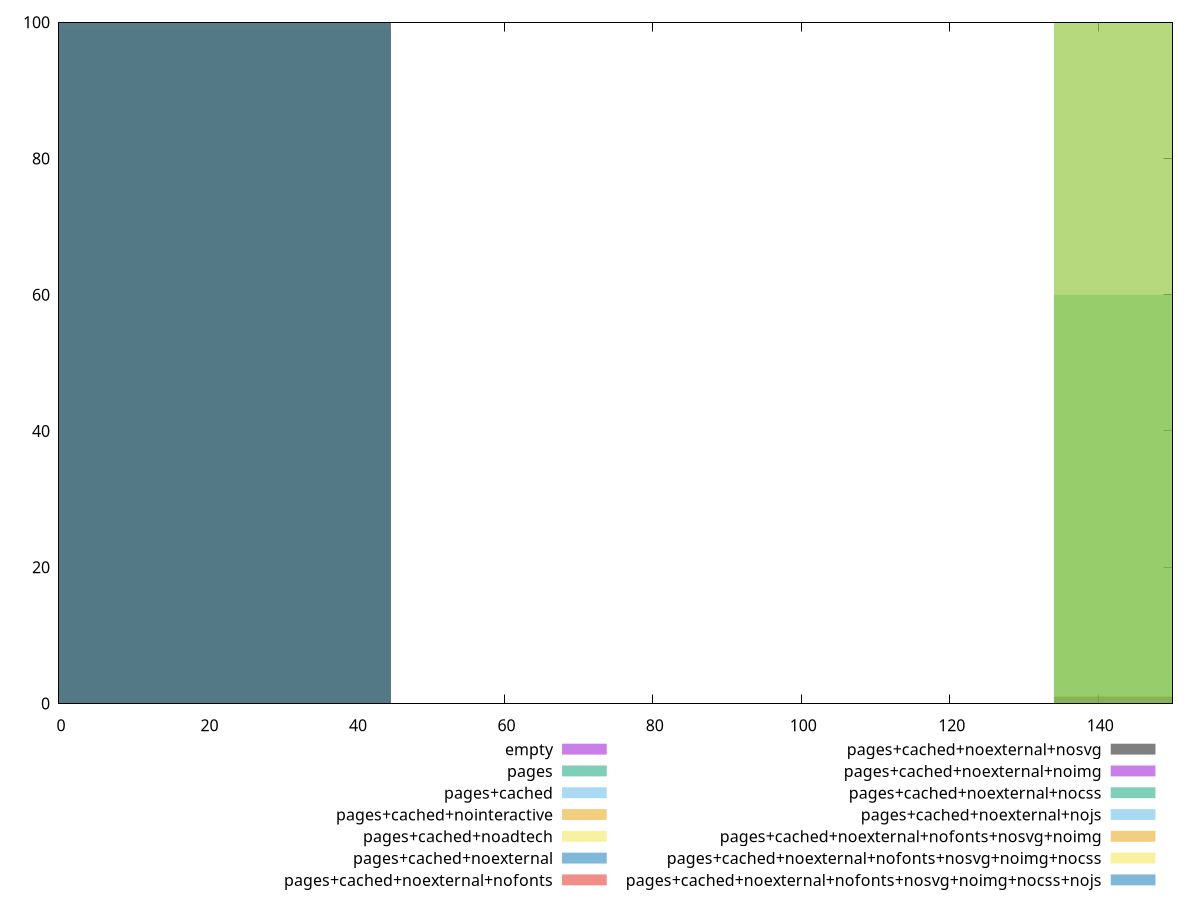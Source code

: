 reset

$empty <<EOF
0 100
EOF

$pages <<EOF
0 40
178.71328069161555 60
EOF

$pagesCached <<EOF
0 100
EOF

$pagesCachedNointeractive <<EOF
0 100
EOF

$pagesCachedNoadtech <<EOF
0 100
EOF

$pagesCachedNoexternal <<EOF
0 100
EOF

$pagesCachedNoexternalNofonts <<EOF
0 100
EOF

$pagesCachedNoexternalNosvg <<EOF
0 99
178.71328069161555 1
EOF

$pagesCachedNoexternalNoimg <<EOF
0 100
EOF

$pagesCachedNoexternalNocss <<EOF
178.71328069161555 100
EOF

$pagesCachedNoexternalNojs <<EOF
0 100
EOF

$pagesCachedNoexternalNofontsNosvgNoimg <<EOF
0 100
EOF

$pagesCachedNoexternalNofontsNosvgNoimgNocss <<EOF
178.71328069161555 100
EOF

$pagesCachedNoexternalNofontsNosvgNoimgNocssNojs <<EOF
0 100
EOF

set key outside below
set boxwidth 89.35664034580778
set xrange [0:150]
set yrange [0:100]
set trange [0:100]
set style fill transparent solid 0.5 noborder
set terminal svg size 640, 620 enhanced background rgb 'white'
set output "report_00007_2020-12-11T15:55:29.892Z/unminified-javascript/comparison/histogram/all_raw.svg"

plot $empty title "empty" with boxes, \
     $pages title "pages" with boxes, \
     $pagesCached title "pages+cached" with boxes, \
     $pagesCachedNointeractive title "pages+cached+nointeractive" with boxes, \
     $pagesCachedNoadtech title "pages+cached+noadtech" with boxes, \
     $pagesCachedNoexternal title "pages+cached+noexternal" with boxes, \
     $pagesCachedNoexternalNofonts title "pages+cached+noexternal+nofonts" with boxes, \
     $pagesCachedNoexternalNosvg title "pages+cached+noexternal+nosvg" with boxes, \
     $pagesCachedNoexternalNoimg title "pages+cached+noexternal+noimg" with boxes, \
     $pagesCachedNoexternalNocss title "pages+cached+noexternal+nocss" with boxes, \
     $pagesCachedNoexternalNojs title "pages+cached+noexternal+nojs" with boxes, \
     $pagesCachedNoexternalNofontsNosvgNoimg title "pages+cached+noexternal+nofonts+nosvg+noimg" with boxes, \
     $pagesCachedNoexternalNofontsNosvgNoimgNocss title "pages+cached+noexternal+nofonts+nosvg+noimg+nocss" with boxes, \
     $pagesCachedNoexternalNofontsNosvgNoimgNocssNojs title "pages+cached+noexternal+nofonts+nosvg+noimg+nocss+nojs" with boxes

reset
